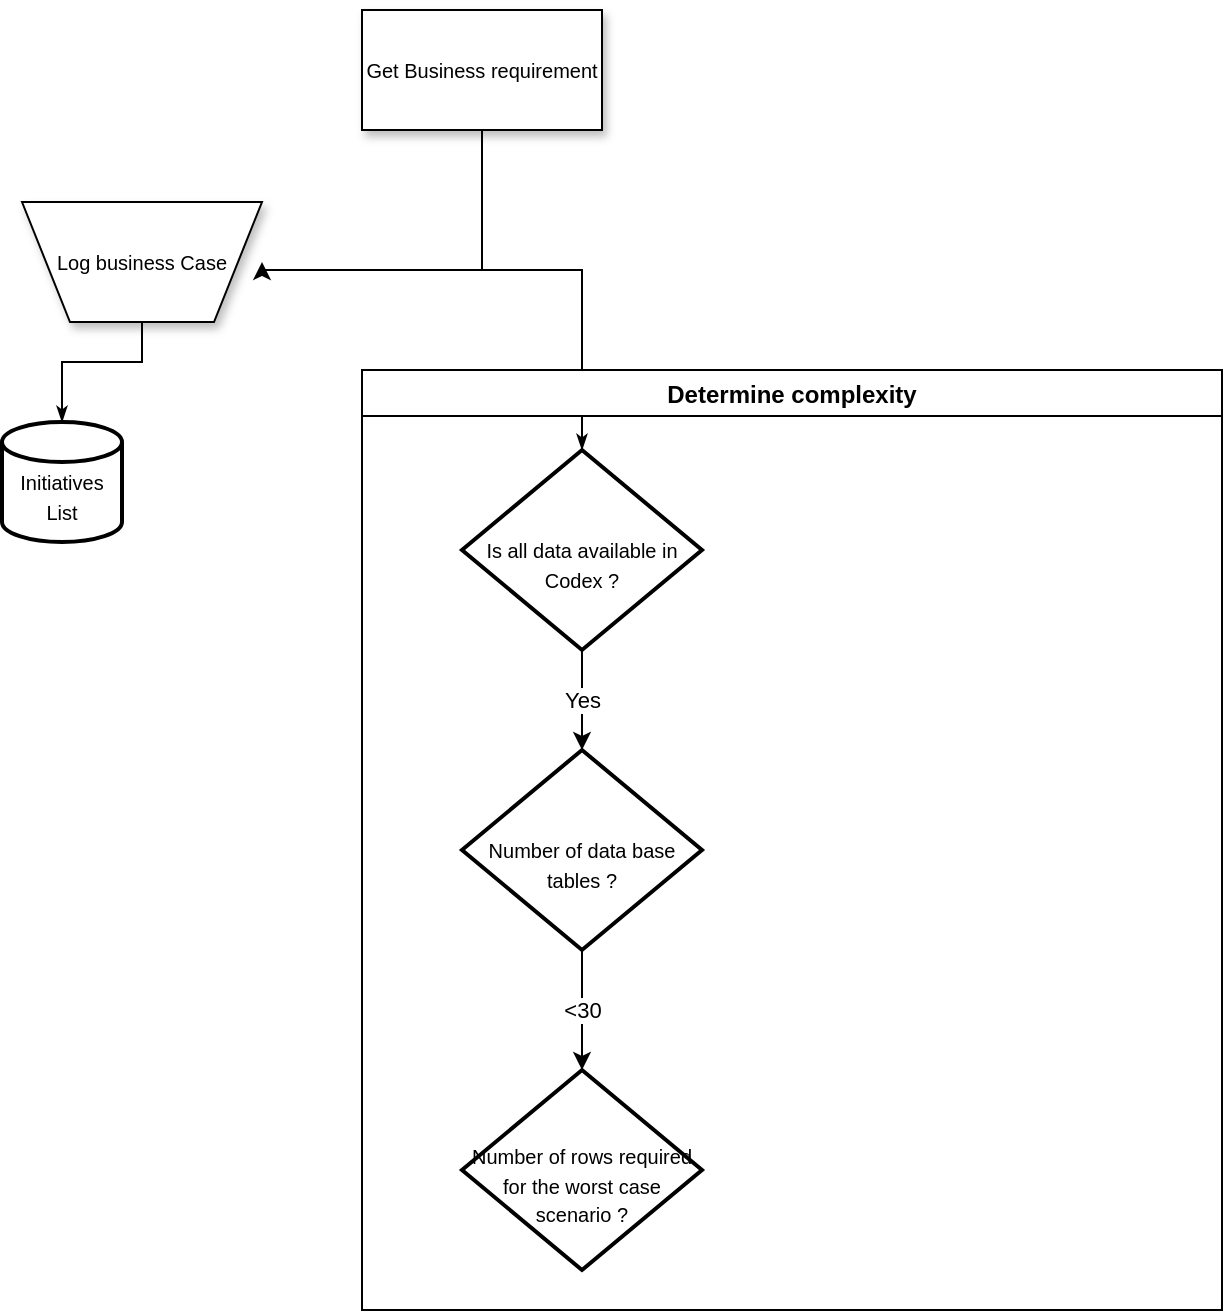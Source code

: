<mxfile version="11.3.0" type="github" pages="1"><diagram name="Page-1" id="edf60f1a-56cd-e834-aa8a-f176f3a09ee4"><mxGraphModel dx="1278" dy="575" grid="1" gridSize="10" guides="0" tooltips="1" connect="1" arrows="1" fold="1" page="1" pageScale="1" pageWidth="1100" pageHeight="850" background="#ffffff" math="0" shadow="0"><root><mxCell id="0"/><mxCell id="1" parent="0"/><mxCell id="60e70716793133e9-31" style="edgeStyle=orthogonalEdgeStyle;rounded=0;html=1;labelBackgroundColor=none;startSize=5;endArrow=classicThin;endFill=1;endSize=5;jettySize=auto;orthogonalLoop=1;strokeColor=#000000;strokeWidth=1;fontFamily=Verdana;fontSize=8;fontColor=#000000;entryX=0.5;entryY=0;entryDx=0;entryDy=0;entryPerimeter=0;" parent="1" source="60e70716793133e9-2" target="hGtQXhBdYL5p5utk6R8I-3" edge="1"><mxGeometry relative="1" as="geometry"><Array as="points"><mxPoint x="160" y="196"/><mxPoint x="120" y="196"/></Array></mxGeometry></mxCell><mxCell id="60e70716793133e9-2" value="&lt;font style=&quot;font-size: 10px&quot; face=&quot;Arial&quot;&gt;Log business Case&lt;/font&gt;" style="shape=trapezoid;whiteSpace=wrap;html=1;rounded=0;shadow=1;labelBackgroundColor=none;strokeColor=#000000;strokeWidth=1;fillColor=#ffffff;fontFamily=Verdana;fontSize=8;fontColor=#000000;align=center;flipV=1;" parent="1" vertex="1"><mxGeometry x="100" y="116" width="120" height="60" as="geometry"/></mxCell><mxCell id="60e70716793133e9-32" style="edgeStyle=orthogonalEdgeStyle;rounded=0;html=1;labelBackgroundColor=none;startSize=5;endArrow=classicThin;endFill=1;endSize=5;jettySize=auto;orthogonalLoop=1;strokeColor=#000000;strokeWidth=1;fontFamily=Verdana;fontSize=8;fontColor=#000000;exitX=0.5;exitY=1;exitDx=0;exitDy=0;entryX=0.5;entryY=0;entryDx=0;entryDy=0;entryPerimeter=0;" parent="1" source="60e70716793133e9-4" target="hGtQXhBdYL5p5utk6R8I-8" edge="1"><mxGeometry relative="1" as="geometry"><Array as="points"><mxPoint x="330" y="150"/><mxPoint x="380" y="150"/><mxPoint x="380" y="230"/></Array></mxGeometry></mxCell><mxCell id="hGtQXhBdYL5p5utk6R8I-7" style="edgeStyle=orthogonalEdgeStyle;rounded=0;orthogonalLoop=1;jettySize=auto;html=1;entryX=1;entryY=0.5;entryDx=0;entryDy=0;exitX=0.5;exitY=1;exitDx=0;exitDy=0;" edge="1" parent="1" source="60e70716793133e9-4" target="60e70716793133e9-2"><mxGeometry relative="1" as="geometry"><Array as="points"><mxPoint x="330" y="150"/><mxPoint x="220" y="150"/></Array></mxGeometry></mxCell><mxCell id="60e70716793133e9-4" value="&lt;font style=&quot;font-size: 10px&quot;&gt;Get Business requirement&lt;/font&gt;" style="rounded=0;whiteSpace=wrap;html=1;shadow=1;labelBackgroundColor=none;strokeColor=#000000;strokeWidth=1;fillColor=#ffffff;fontFamily=Arial;fontSize=8;fontColor=#000000;align=center;" parent="1" vertex="1"><mxGeometry x="270" y="20" width="120" height="60" as="geometry"/></mxCell><mxCell id="hGtQXhBdYL5p5utk6R8I-3" value="&lt;div&gt;&lt;font style=&quot;font-size: 10px&quot; face=&quot;Arial&quot;&gt;&lt;br&gt;&lt;/font&gt;&lt;/div&gt;&lt;div&gt;&lt;font style=&quot;font-size: 10px&quot; face=&quot;Arial&quot;&gt;Initiatives List&lt;/font&gt;&lt;/div&gt;" style="strokeWidth=2;html=1;shape=mxgraph.flowchart.database;whiteSpace=wrap;fontFamily=Arial;" vertex="1" parent="1"><mxGeometry x="90" y="226" width="60" height="60" as="geometry"/></mxCell><mxCell id="hGtQXhBdYL5p5utk6R8I-6" value="Determine complexity" style="swimlane;" vertex="1" parent="1"><mxGeometry x="270" y="200" width="430" height="470" as="geometry"><mxRectangle x="270" y="200" width="80" height="23" as="alternateBounds"/></mxGeometry></mxCell><mxCell id="hGtQXhBdYL5p5utk6R8I-15" value="Yes" style="edgeStyle=orthogonalEdgeStyle;rounded=0;orthogonalLoop=1;jettySize=auto;html=1;exitX=0.5;exitY=1;exitDx=0;exitDy=0;exitPerimeter=0;entryX=0.5;entryY=0;entryDx=0;entryDy=0;entryPerimeter=0;" edge="1" parent="hGtQXhBdYL5p5utk6R8I-6" source="hGtQXhBdYL5p5utk6R8I-8" target="hGtQXhBdYL5p5utk6R8I-14"><mxGeometry relative="1" as="geometry"/></mxCell><mxCell id="hGtQXhBdYL5p5utk6R8I-8" value="&lt;div&gt;&lt;font style=&quot;font-size: 10px&quot; face=&quot;Arial&quot;&gt;&lt;br&gt;&lt;/font&gt;&lt;/div&gt;&lt;div&gt;&lt;font style=&quot;font-size: 10px&quot; face=&quot;Arial&quot;&gt;Is all data available in Codex ?&lt;/font&gt;&lt;/div&gt;" style="strokeWidth=2;html=1;shape=mxgraph.flowchart.decision;whiteSpace=wrap;" vertex="1" parent="hGtQXhBdYL5p5utk6R8I-6"><mxGeometry x="50" y="40" width="120" height="100" as="geometry"/></mxCell><mxCell id="hGtQXhBdYL5p5utk6R8I-18" value="&amp;lt;30" style="edgeStyle=orthogonalEdgeStyle;rounded=0;orthogonalLoop=1;jettySize=auto;html=1;exitX=0.5;exitY=1;exitDx=0;exitDy=0;exitPerimeter=0;entryX=0.5;entryY=0;entryDx=0;entryDy=0;entryPerimeter=0;" edge="1" parent="hGtQXhBdYL5p5utk6R8I-6" source="hGtQXhBdYL5p5utk6R8I-14" target="hGtQXhBdYL5p5utk6R8I-17"><mxGeometry relative="1" as="geometry"/></mxCell><mxCell id="hGtQXhBdYL5p5utk6R8I-14" value="&lt;div&gt;&lt;font style=&quot;font-size: 10px&quot; face=&quot;Arial&quot;&gt;&lt;br&gt;&lt;/font&gt;&lt;/div&gt;&lt;div&gt;&lt;font style=&quot;font-size: 10px&quot; face=&quot;Arial&quot;&gt;Number of data base tables ?&lt;/font&gt;&lt;/div&gt;" style="strokeWidth=2;html=1;shape=mxgraph.flowchart.decision;whiteSpace=wrap;" vertex="1" parent="hGtQXhBdYL5p5utk6R8I-6"><mxGeometry x="50" y="190" width="120" height="100" as="geometry"/></mxCell><mxCell id="hGtQXhBdYL5p5utk6R8I-17" value="&lt;div&gt;&lt;font style=&quot;font-size: 10px&quot; face=&quot;Arial&quot;&gt;&lt;br&gt;&lt;/font&gt;&lt;/div&gt;&lt;div&gt;&lt;font style=&quot;font-size: 10px&quot; face=&quot;Arial&quot;&gt;Number of rows required for the worst case scenario ?&lt;br&gt;&lt;/font&gt;&lt;/div&gt;" style="strokeWidth=2;html=1;shape=mxgraph.flowchart.decision;whiteSpace=wrap;" vertex="1" parent="hGtQXhBdYL5p5utk6R8I-6"><mxGeometry x="50" y="350" width="120" height="100" as="geometry"/></mxCell></root></mxGraphModel></diagram></mxfile>